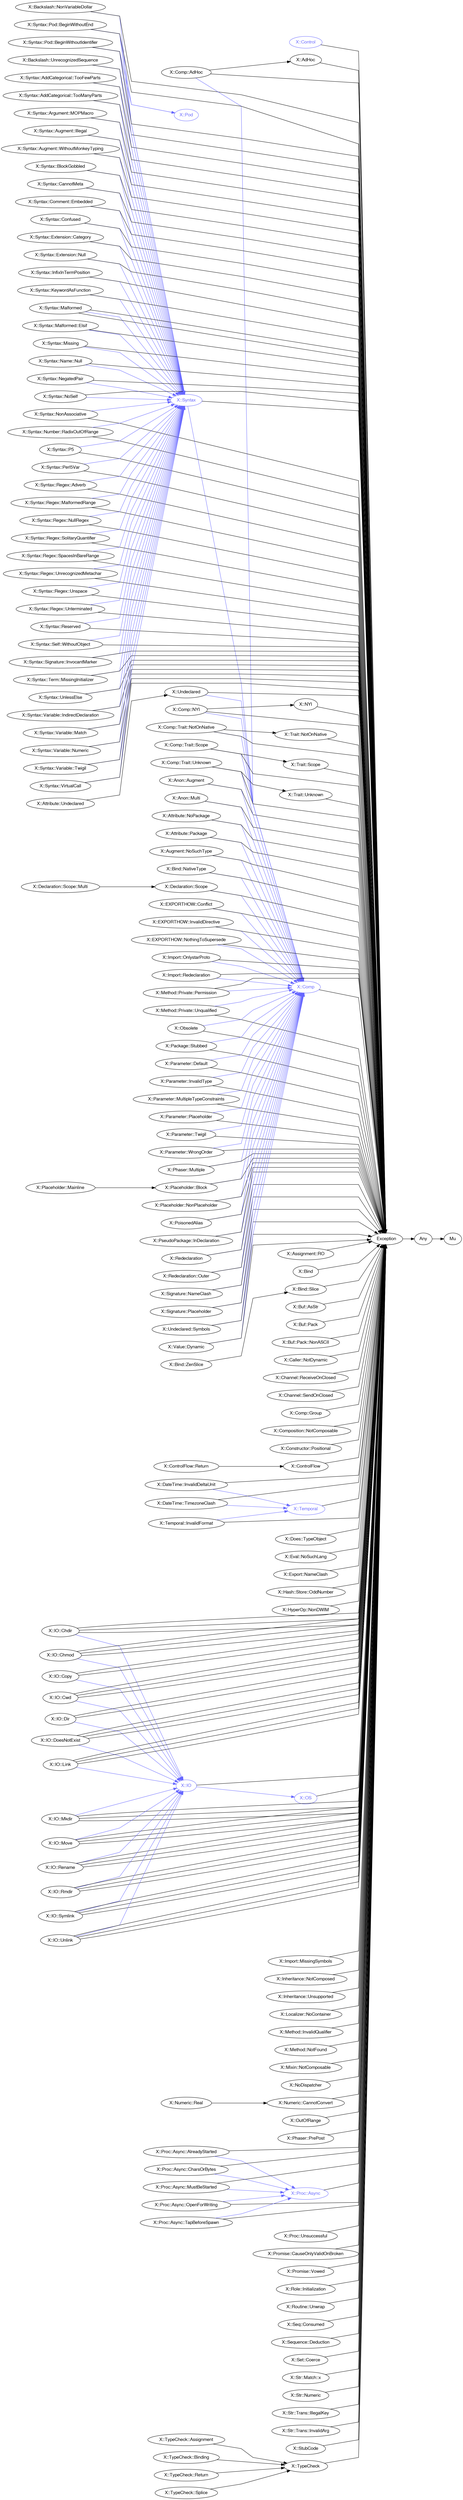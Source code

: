 digraph "perl6-type-graph" {
    rankdir=LR;
    splines=polyline;
    overlap=false; 
    // Types
    "X::Control" [color="#6666FF", fontcolor="#6666FF", href="/type/X::Control", fontname="FreeSans"];
    "X::AdHoc" [color="#000000", fontcolor="#000000", href="/type/X::AdHoc", fontname="FreeSans"];
    "X::Comp" [color="#6666FF", fontcolor="#6666FF", href="/type/X::Comp", fontname="FreeSans"];
    "X::Anon::Augment" [color="#000000", fontcolor="#000000", href="/type/X::Anon::Augment", fontname="FreeSans"];
    "X::Anon::Multi" [color="#000000", fontcolor="#000000", href="/type/X::Anon::Multi", fontname="FreeSans"];
    "X::Assignment::RO" [color="#000000", fontcolor="#000000", href="/type/X::Assignment::RO", fontname="FreeSans"];
    "X::Attribute::NoPackage" [color="#000000", fontcolor="#000000", href="/type/X::Attribute::NoPackage", fontname="FreeSans"];
    "X::Attribute::Package" [color="#000000", fontcolor="#000000", href="/type/X::Attribute::Package", fontname="FreeSans"];
    "X::Undeclared" [color="#000000", fontcolor="#000000", href="/type/X::Undeclared", fontname="FreeSans"];
    "X::Attribute::Undeclared" [color="#000000", fontcolor="#000000", href="/type/X::Attribute::Undeclared", fontname="FreeSans"];
    "X::Augment::NoSuchType" [color="#000000", fontcolor="#000000", href="/type/X::Augment::NoSuchType", fontname="FreeSans"];
    "X::Syntax" [color="#6666FF", fontcolor="#6666FF", href="/type/X::Syntax", fontname="FreeSans"];
    "X::Backslash::NonVariableDollar" [color="#000000", fontcolor="#000000", href="/type/X::Backslash::NonVariableDollar", fontname="FreeSans"];
    "X::Backslash::UnrecognizedSequence" [color="#000000", fontcolor="#000000", href="/type/X::Backslash::UnrecognizedSequence", fontname="FreeSans"];
    "X::Bind" [color="#000000", fontcolor="#000000", href="/type/X::Bind", fontname="FreeSans"];
    "X::Bind::NativeType" [color="#000000", fontcolor="#000000", href="/type/X::Bind::NativeType", fontname="FreeSans"];
    "X::Bind::Slice" [color="#000000", fontcolor="#000000", href="/type/X::Bind::Slice", fontname="FreeSans"];
    "X::Bind::ZenSlice" [color="#000000", fontcolor="#000000", href="/type/X::Bind::ZenSlice", fontname="FreeSans"];
    "X::Buf::AsStr" [color="#000000", fontcolor="#000000", href="/type/X::Buf::AsStr", fontname="FreeSans"];
    "X::Buf::Pack" [color="#000000", fontcolor="#000000", href="/type/X::Buf::Pack", fontname="FreeSans"];
    "X::Buf::Pack::NonASCII" [color="#000000", fontcolor="#000000", href="/type/X::Buf::Pack::NonASCII", fontname="FreeSans"];
    "X::Caller::NotDynamic" [color="#000000", fontcolor="#000000", href="/type/X::Caller::NotDynamic", fontname="FreeSans"];
    "X::Channel::ReceiveOnClosed" [color="#000000", fontcolor="#000000", href="/type/X::Channel::ReceiveOnClosed", fontname="FreeSans"];
    "X::Channel::SendOnClosed" [color="#000000", fontcolor="#000000", href="/type/X::Channel::SendOnClosed", fontname="FreeSans"];
    "X::Comp::AdHoc" [color="#000000", fontcolor="#000000", href="/type/X::Comp::AdHoc", fontname="FreeSans"];
    "X::Comp::Group" [color="#000000", fontcolor="#000000", href="/type/X::Comp::Group", fontname="FreeSans"];
    "X::NYI" [color="#000000", fontcolor="#000000", href="/type/X::NYI", fontname="FreeSans"];
    "X::Comp::NYI" [color="#000000", fontcolor="#000000", href="/type/X::Comp::NYI", fontname="FreeSans"];
    "X::Trait::NotOnNative" [color="#000000", fontcolor="#000000", href="/type/X::Trait::NotOnNative", fontname="FreeSans"];
    "X::Comp::Trait::NotOnNative" [color="#000000", fontcolor="#000000", href="/type/X::Comp::Trait::NotOnNative", fontname="FreeSans"];
    "X::Trait::Scope" [color="#000000", fontcolor="#000000", href="/type/X::Trait::Scope", fontname="FreeSans"];
    "X::Comp::Trait::Scope" [color="#000000", fontcolor="#000000", href="/type/X::Comp::Trait::Scope", fontname="FreeSans"];
    "X::Trait::Unknown" [color="#000000", fontcolor="#000000", href="/type/X::Trait::Unknown", fontname="FreeSans"];
    "X::Comp::Trait::Unknown" [color="#000000", fontcolor="#000000", href="/type/X::Comp::Trait::Unknown", fontname="FreeSans"];
    "X::Composition::NotComposable" [color="#000000", fontcolor="#000000", href="/type/X::Composition::NotComposable", fontname="FreeSans"];
    "X::Constructor::Positional" [color="#000000", fontcolor="#000000", href="/type/X::Constructor::Positional", fontname="FreeSans"];
    "X::ControlFlow" [color="#000000", fontcolor="#000000", href="/type/X::ControlFlow", fontname="FreeSans"];
    "X::ControlFlow::Return" [color="#000000", fontcolor="#000000", href="/type/X::ControlFlow::Return", fontname="FreeSans"];
    "X::Temporal" [color="#6666FF", fontcolor="#6666FF", href="/type/X::Temporal", fontname="FreeSans"];
    "X::DateTime::InvalidDeltaUnit" [color="#000000", fontcolor="#000000", href="/type/X::DateTime::InvalidDeltaUnit", fontname="FreeSans"];
    "X::DateTime::TimezoneClash" [color="#000000", fontcolor="#000000", href="/type/X::DateTime::TimezoneClash", fontname="FreeSans"];
    "X::Declaration::Scope" [color="#000000", fontcolor="#000000", href="/type/X::Declaration::Scope", fontname="FreeSans"];
    "X::Declaration::Scope::Multi" [color="#000000", fontcolor="#000000", href="/type/X::Declaration::Scope::Multi", fontname="FreeSans"];
    "X::Does::TypeObject" [color="#000000", fontcolor="#000000", href="/type/X::Does::TypeObject", fontname="FreeSans"];
    "X::EXPORTHOW::Conflict" [color="#000000", fontcolor="#000000", href="/type/X::EXPORTHOW::Conflict", fontname="FreeSans"];
    "X::EXPORTHOW::InvalidDirective" [color="#000000", fontcolor="#000000", href="/type/X::EXPORTHOW::InvalidDirective", fontname="FreeSans"];
    "X::EXPORTHOW::NothingToSupersede" [color="#000000", fontcolor="#000000", href="/type/X::EXPORTHOW::NothingToSupersede", fontname="FreeSans"];
    "X::Eval::NoSuchLang" [color="#000000", fontcolor="#000000", href="/type/X::Eval::NoSuchLang", fontname="FreeSans"];
    "X::Export::NameClash" [color="#000000", fontcolor="#000000", href="/type/X::Export::NameClash", fontname="FreeSans"];
    "X::Hash::Store::OddNumber" [color="#000000", fontcolor="#000000", href="/type/X::Hash::Store::OddNumber", fontname="FreeSans"];
    "X::HyperOp::NonDWIM" [color="#000000", fontcolor="#000000", href="/type/X::HyperOp::NonDWIM", fontname="FreeSans"];
    "X::OS" [color="#6666FF", fontcolor="#6666FF", href="/type/X::OS", fontname="FreeSans"];
    "X::IO" [color="#6666FF", fontcolor="#6666FF", href="/type/X::IO", fontname="FreeSans"];
    "X::IO::Chdir" [color="#000000", fontcolor="#000000", href="/type/X::IO::Chdir", fontname="FreeSans"];
    "X::IO::Chmod" [color="#000000", fontcolor="#000000", href="/type/X::IO::Chmod", fontname="FreeSans"];
    "X::IO::Copy" [color="#000000", fontcolor="#000000", href="/type/X::IO::Copy", fontname="FreeSans"];
    "X::IO::Cwd" [color="#000000", fontcolor="#000000", href="/type/X::IO::Cwd", fontname="FreeSans"];
    "X::IO::Dir" [color="#000000", fontcolor="#000000", href="/type/X::IO::Dir", fontname="FreeSans"];
    "X::IO::DoesNotExist" [color="#000000", fontcolor="#000000", href="/type/X::IO::DoesNotExist", fontname="FreeSans"];
    "X::IO::Link" [color="#000000", fontcolor="#000000", href="/type/X::IO::Link", fontname="FreeSans"];
    "X::IO::Mkdir" [color="#000000", fontcolor="#000000", href="/type/X::IO::Mkdir", fontname="FreeSans"];
    "X::IO::Move" [color="#000000", fontcolor="#000000", href="/type/X::IO::Move", fontname="FreeSans"];
    "X::IO::Rename" [color="#000000", fontcolor="#000000", href="/type/X::IO::Rename", fontname="FreeSans"];
    "X::IO::Rmdir" [color="#000000", fontcolor="#000000", href="/type/X::IO::Rmdir", fontname="FreeSans"];
    "X::IO::Symlink" [color="#000000", fontcolor="#000000", href="/type/X::IO::Symlink", fontname="FreeSans"];
    "X::IO::Unlink" [color="#000000", fontcolor="#000000", href="/type/X::IO::Unlink", fontname="FreeSans"];
    "X::Import::MissingSymbols" [color="#000000", fontcolor="#000000", href="/type/X::Import::MissingSymbols", fontname="FreeSans"];
    "X::Import::OnlystarProto" [color="#000000", fontcolor="#000000", href="/type/X::Import::OnlystarProto", fontname="FreeSans"];
    "X::Import::Redeclaration" [color="#000000", fontcolor="#000000", href="/type/X::Import::Redeclaration", fontname="FreeSans"];
    "X::Inheritance::NotComposed" [color="#000000", fontcolor="#000000", href="/type/X::Inheritance::NotComposed", fontname="FreeSans"];
    "X::Inheritance::Unsupported" [color="#000000", fontcolor="#000000", href="/type/X::Inheritance::Unsupported", fontname="FreeSans"];
    "X::Localizer::NoContainer" [color="#000000", fontcolor="#000000", href="/type/X::Localizer::NoContainer", fontname="FreeSans"];
    "X::Method::InvalidQualifier" [color="#000000", fontcolor="#000000", href="/type/X::Method::InvalidQualifier", fontname="FreeSans"];
    "X::Method::NotFound" [color="#000000", fontcolor="#000000", href="/type/X::Method::NotFound", fontname="FreeSans"];
    "X::Method::Private::Permission" [color="#000000", fontcolor="#000000", href="/type/X::Method::Private::Permission", fontname="FreeSans"];
    "X::Method::Private::Unqualified" [color="#000000", fontcolor="#000000", href="/type/X::Method::Private::Unqualified", fontname="FreeSans"];
    "X::Mixin::NotComposable" [color="#000000", fontcolor="#000000", href="/type/X::Mixin::NotComposable", fontname="FreeSans"];
    "X::NoDispatcher" [color="#000000", fontcolor="#000000", href="/type/X::NoDispatcher", fontname="FreeSans"];
    "X::Numeric::CannotConvert" [color="#000000", fontcolor="#000000", href="/type/X::Numeric::CannotConvert", fontname="FreeSans"];
    "X::Numeric::Real" [color="#000000", fontcolor="#000000", href="/type/X::Numeric::Real", fontname="FreeSans"];
    "X::Obsolete" [color="#000000", fontcolor="#000000", href="/type/X::Obsolete", fontname="FreeSans"];
    "X::OutOfRange" [color="#000000", fontcolor="#000000", href="/type/X::OutOfRange", fontname="FreeSans"];
    "X::Package::Stubbed" [color="#000000", fontcolor="#000000", href="/type/X::Package::Stubbed", fontname="FreeSans"];
    "X::Parameter::Default" [color="#000000", fontcolor="#000000", href="/type/X::Parameter::Default", fontname="FreeSans"];
    "X::Parameter::InvalidType" [color="#000000", fontcolor="#000000", href="/type/X::Parameter::InvalidType", fontname="FreeSans"];
    "X::Parameter::MultipleTypeConstraints" [color="#000000", fontcolor="#000000", href="/type/X::Parameter::MultipleTypeConstraints", fontname="FreeSans"];
    "X::Parameter::Placeholder" [color="#000000", fontcolor="#000000", href="/type/X::Parameter::Placeholder", fontname="FreeSans"];
    "X::Parameter::Twigil" [color="#000000", fontcolor="#000000", href="/type/X::Parameter::Twigil", fontname="FreeSans"];
    "X::Parameter::WrongOrder" [color="#000000", fontcolor="#000000", href="/type/X::Parameter::WrongOrder", fontname="FreeSans"];
    "X::Phaser::Multiple" [color="#000000", fontcolor="#000000", href="/type/X::Phaser::Multiple", fontname="FreeSans"];
    "X::Phaser::PrePost" [color="#000000", fontcolor="#000000", href="/type/X::Phaser::PrePost", fontname="FreeSans"];
    "X::Placeholder::Block" [color="#000000", fontcolor="#000000", href="/type/X::Placeholder::Block", fontname="FreeSans"];
    "X::Placeholder::Mainline" [color="#000000", fontcolor="#000000", href="/type/X::Placeholder::Mainline", fontname="FreeSans"];
    "X::Placeholder::NonPlaceholder" [color="#000000", fontcolor="#000000", href="/type/X::Placeholder::NonPlaceholder", fontname="FreeSans"];
    "X::Pod" [color="#6666FF", fontcolor="#6666FF", href="/type/X::Pod", fontname="FreeSans"];
    "X::PoisonedAlias" [color="#000000", fontcolor="#000000", href="/type/X::PoisonedAlias", fontname="FreeSans"];
    "X::Proc::Async" [color="#6666FF", fontcolor="#6666FF", href="/type/X::Proc::Async", fontname="FreeSans"];
    "X::Proc::Async::AlreadyStarted" [color="#000000", fontcolor="#000000", href="/type/X::Proc::Async::AlreadyStarted", fontname="FreeSans"];
    "X::Proc::Async::CharsOrBytes" [color="#000000", fontcolor="#000000", href="/type/X::Proc::Async::CharsOrBytes", fontname="FreeSans"];
    "X::Proc::Async::MustBeStarted" [color="#000000", fontcolor="#000000", href="/type/X::Proc::Async::MustBeStarted", fontname="FreeSans"];
    "X::Proc::Async::OpenForWriting" [color="#000000", fontcolor="#000000", href="/type/X::Proc::Async::OpenForWriting", fontname="FreeSans"];
    "X::Proc::Async::TapBeforeSpawn" [color="#000000", fontcolor="#000000", href="/type/X::Proc::Async::TapBeforeSpawn", fontname="FreeSans"];
    "X::Proc::Unsuccessful" [color="#000000", fontcolor="#000000", href="/type/X::Proc::Unsuccessful", fontname="FreeSans"];
    "X::Promise::CauseOnlyValidOnBroken" [color="#000000", fontcolor="#000000", href="/type/X::Promise::CauseOnlyValidOnBroken", fontname="FreeSans"];
    "X::Promise::Vowed" [color="#000000", fontcolor="#000000", href="/type/X::Promise::Vowed", fontname="FreeSans"];
    "X::PseudoPackage::InDeclaration" [color="#000000", fontcolor="#000000", href="/type/X::PseudoPackage::InDeclaration", fontname="FreeSans"];
    "X::Redeclaration" [color="#000000", fontcolor="#000000", href="/type/X::Redeclaration", fontname="FreeSans"];
    "X::Redeclaration::Outer" [color="#000000", fontcolor="#000000", href="/type/X::Redeclaration::Outer", fontname="FreeSans"];
    "X::Role::Initialization" [color="#000000", fontcolor="#000000", href="/type/X::Role::Initialization", fontname="FreeSans"];
    "X::Routine::Unwrap" [color="#000000", fontcolor="#000000", href="/type/X::Routine::Unwrap", fontname="FreeSans"];
    "X::Seq::Consumed" [color="#000000", fontcolor="#000000", href="/type/X::Seq::Consumed", fontname="FreeSans"];
    "X::Sequence::Deduction" [color="#000000", fontcolor="#000000", href="/type/X::Sequence::Deduction", fontname="FreeSans"];
    "X::Set::Coerce" [color="#000000", fontcolor="#000000", href="/type/X::Set::Coerce", fontname="FreeSans"];
    "X::Signature::NameClash" [color="#000000", fontcolor="#000000", href="/type/X::Signature::NameClash", fontname="FreeSans"];
    "X::Signature::Placeholder" [color="#000000", fontcolor="#000000", href="/type/X::Signature::Placeholder", fontname="FreeSans"];
    "X::Str::Match::x" [color="#000000", fontcolor="#000000", href="/type/X::Str::Match::x", fontname="FreeSans"];
    "X::Str::Numeric" [color="#000000", fontcolor="#000000", href="/type/X::Str::Numeric", fontname="FreeSans"];
    "X::Str::Trans::IllegalKey" [color="#000000", fontcolor="#000000", href="/type/X::Str::Trans::IllegalKey", fontname="FreeSans"];
    "X::Str::Trans::InvalidArg" [color="#000000", fontcolor="#000000", href="/type/X::Str::Trans::InvalidArg", fontname="FreeSans"];
    "X::StubCode" [color="#000000", fontcolor="#000000", href="/type/X::StubCode", fontname="FreeSans"];
    "X::Syntax::AddCategorical::TooFewParts" [color="#000000", fontcolor="#000000", href="/type/X::Syntax::AddCategorical::TooFewParts", fontname="FreeSans"];
    "X::Syntax::AddCategorical::TooManyParts" [color="#000000", fontcolor="#000000", href="/type/X::Syntax::AddCategorical::TooManyParts", fontname="FreeSans"];
    "X::Syntax::Argument::MOPMacro" [color="#000000", fontcolor="#000000", href="/type/X::Syntax::Argument::MOPMacro", fontname="FreeSans"];
    "X::Syntax::Augment::Illegal" [color="#000000", fontcolor="#000000", href="/type/X::Syntax::Augment::Illegal", fontname="FreeSans"];
    "X::Syntax::Augment::WithoutMonkeyTyping" [color="#000000", fontcolor="#000000", href="/type/X::Syntax::Augment::WithoutMonkeyTyping", fontname="FreeSans"];
    "X::Syntax::BlockGobbled" [color="#000000", fontcolor="#000000", href="/type/X::Syntax::BlockGobbled", fontname="FreeSans"];
    "X::Syntax::CannotMeta" [color="#000000", fontcolor="#000000", href="/type/X::Syntax::CannotMeta", fontname="FreeSans"];
    "X::Syntax::Comment::Embedded" [color="#000000", fontcolor="#000000", href="/type/X::Syntax::Comment::Embedded", fontname="FreeSans"];
    "X::Syntax::Confused" [color="#000000", fontcolor="#000000", href="/type/X::Syntax::Confused", fontname="FreeSans"];
    "X::Syntax::Extension::Category" [color="#000000", fontcolor="#000000", href="/type/X::Syntax::Extension::Category", fontname="FreeSans"];
    "X::Syntax::Extension::Null" [color="#000000", fontcolor="#000000", href="/type/X::Syntax::Extension::Null", fontname="FreeSans"];
    "X::Syntax::InfixInTermPosition" [color="#000000", fontcolor="#000000", href="/type/X::Syntax::InfixInTermPosition", fontname="FreeSans"];
    "X::Syntax::KeywordAsFunction" [color="#000000", fontcolor="#000000", href="/type/X::Syntax::KeywordAsFunction", fontname="FreeSans"];
    "X::Syntax::Malformed" [color="#000000", fontcolor="#000000", href="/type/X::Syntax::Malformed", fontname="FreeSans"];
    "X::Syntax::Malformed::Elsif" [color="#000000", fontcolor="#000000", href="/type/X::Syntax::Malformed::Elsif", fontname="FreeSans"];
    "X::Syntax::Missing" [color="#000000", fontcolor="#000000", href="/type/X::Syntax::Missing", fontname="FreeSans"];
    "X::Syntax::Name::Null" [color="#000000", fontcolor="#000000", href="/type/X::Syntax::Name::Null", fontname="FreeSans"];
    "X::Syntax::NegatedPair" [color="#000000", fontcolor="#000000", href="/type/X::Syntax::NegatedPair", fontname="FreeSans"];
    "X::Syntax::NoSelf" [color="#000000", fontcolor="#000000", href="/type/X::Syntax::NoSelf", fontname="FreeSans"];
    "X::Syntax::NonAssociative" [color="#000000", fontcolor="#000000", href="/type/X::Syntax::NonAssociative", fontname="FreeSans"];
    "X::Syntax::Number::RadixOutOfRange" [color="#000000", fontcolor="#000000", href="/type/X::Syntax::Number::RadixOutOfRange", fontname="FreeSans"];
    "X::Syntax::P5" [color="#000000", fontcolor="#000000", href="/type/X::Syntax::P5", fontname="FreeSans"];
    "X::Syntax::Perl5Var" [color="#000000", fontcolor="#000000", href="/type/X::Syntax::Perl5Var", fontname="FreeSans"];
    "X::Syntax::Pod::BeginWithoutEnd" [color="#000000", fontcolor="#000000", href="/type/X::Syntax::Pod::BeginWithoutEnd", fontname="FreeSans"];
    "X::Syntax::Pod::BeginWithoutIdentifier" [color="#000000", fontcolor="#000000", href="/type/X::Syntax::Pod::BeginWithoutIdentifier", fontname="FreeSans"];
    "X::Syntax::Regex::Adverb" [color="#000000", fontcolor="#000000", href="/type/X::Syntax::Regex::Adverb", fontname="FreeSans"];
    "X::Syntax::Regex::MalformedRange" [color="#000000", fontcolor="#000000", href="/type/X::Syntax::Regex::MalformedRange", fontname="FreeSans"];
    "X::Syntax::Regex::NullRegex" [color="#000000", fontcolor="#000000", href="/type/X::Syntax::Regex::NullRegex", fontname="FreeSans"];
    "X::Syntax::Regex::SolitaryQuantifier" [color="#000000", fontcolor="#000000", href="/type/X::Syntax::Regex::SolitaryQuantifier", fontname="FreeSans"];
    "X::Syntax::Regex::SpacesInBareRange" [color="#000000", fontcolor="#000000", href="/type/X::Syntax::Regex::SpacesInBareRange", fontname="FreeSans"];
    "X::Syntax::Regex::UnrecognizedMetachar" [color="#000000", fontcolor="#000000", href="/type/X::Syntax::Regex::UnrecognizedMetachar", fontname="FreeSans"];
    "X::Syntax::Regex::Unspace" [color="#000000", fontcolor="#000000", href="/type/X::Syntax::Regex::Unspace", fontname="FreeSans"];
    "X::Syntax::Regex::Unterminated" [color="#000000", fontcolor="#000000", href="/type/X::Syntax::Regex::Unterminated", fontname="FreeSans"];
    "X::Syntax::Reserved" [color="#000000", fontcolor="#000000", href="/type/X::Syntax::Reserved", fontname="FreeSans"];
    "X::Syntax::Self::WithoutObject" [color="#000000", fontcolor="#000000", href="/type/X::Syntax::Self::WithoutObject", fontname="FreeSans"];
    "X::Syntax::Signature::InvocantMarker" [color="#000000", fontcolor="#000000", href="/type/X::Syntax::Signature::InvocantMarker", fontname="FreeSans"];
    "X::Syntax::Term::MissingInitializer" [color="#000000", fontcolor="#000000", href="/type/X::Syntax::Term::MissingInitializer", fontname="FreeSans"];
    "X::Syntax::UnlessElse" [color="#000000", fontcolor="#000000", href="/type/X::Syntax::UnlessElse", fontname="FreeSans"];
    "X::Syntax::Variable::IndirectDeclaration" [color="#000000", fontcolor="#000000", href="/type/X::Syntax::Variable::IndirectDeclaration", fontname="FreeSans"];
    "X::Syntax::Variable::Match" [color="#000000", fontcolor="#000000", href="/type/X::Syntax::Variable::Match", fontname="FreeSans"];
    "X::Syntax::Variable::Numeric" [color="#000000", fontcolor="#000000", href="/type/X::Syntax::Variable::Numeric", fontname="FreeSans"];
    "X::Syntax::Variable::Twigil" [color="#000000", fontcolor="#000000", href="/type/X::Syntax::Variable::Twigil", fontname="FreeSans"];
    "X::Syntax::VirtualCall" [color="#000000", fontcolor="#000000", href="/type/X::Syntax::VirtualCall", fontname="FreeSans"];
    "X::Temporal::InvalidFormat" [color="#000000", fontcolor="#000000", href="/type/X::Temporal::InvalidFormat", fontname="FreeSans"];
    "X::TypeCheck" [color="#000000", fontcolor="#000000", href="/type/X::TypeCheck", fontname="FreeSans"];
    "X::TypeCheck::Assignment" [color="#000000", fontcolor="#000000", href="/type/X::TypeCheck::Assignment", fontname="FreeSans"];
    "X::TypeCheck::Binding" [color="#000000", fontcolor="#000000", href="/type/X::TypeCheck::Binding", fontname="FreeSans"];
    "X::TypeCheck::Return" [color="#000000", fontcolor="#000000", href="/type/X::TypeCheck::Return", fontname="FreeSans"];
    "X::TypeCheck::Splice" [color="#000000", fontcolor="#000000", href="/type/X::TypeCheck::Splice", fontname="FreeSans"];
    "X::Undeclared::Symbols" [color="#000000", fontcolor="#000000", href="/type/X::Undeclared::Symbols", fontname="FreeSans"];
    "X::Value::Dynamic" [color="#000000", fontcolor="#000000", href="/type/X::Value::Dynamic", fontname="FreeSans"];
    "Exception" [color="#000000", fontcolor="#000000", href="/type/Exception", fontname="FreeSans"];
    "Any" [color="#000000", fontcolor="#000000", href="/type/Any", fontname="FreeSans"];
    "Mu" [color="#000000", fontcolor="#000000", href="/type/Mu", fontname="FreeSans"];

    // Superclasses
    "X::Control" -> "Exception" [color="#000000"];
    "X::AdHoc" -> "Exception" [color="#000000"];
    "X::Comp" -> "Exception" [color="#000000"];
    "X::Anon::Augment" -> "Exception" [color="#000000"];
    "X::Anon::Multi" -> "Exception" [color="#000000"];
    "X::Assignment::RO" -> "Exception" [color="#000000"];
    "X::Attribute::NoPackage" -> "Exception" [color="#000000"];
    "X::Attribute::Package" -> "Exception" [color="#000000"];
    "X::Undeclared" -> "Exception" [color="#000000"];
    "X::Attribute::Undeclared" -> "X::Undeclared" [color="#000000"];
    "X::Augment::NoSuchType" -> "Exception" [color="#000000"];
    "X::Syntax" -> "Exception" [color="#000000"];
    "X::Backslash::NonVariableDollar" -> "Exception" [color="#000000"];
    "X::Backslash::UnrecognizedSequence" -> "Exception" [color="#000000"];
    "X::Bind" -> "Exception" [color="#000000"];
    "X::Bind::NativeType" -> "Exception" [color="#000000"];
    "X::Bind::Slice" -> "Exception" [color="#000000"];
    "X::Bind::ZenSlice" -> "X::Bind::Slice" [color="#000000"];
    "X::Buf::AsStr" -> "Exception" [color="#000000"];
    "X::Buf::Pack" -> "Exception" [color="#000000"];
    "X::Buf::Pack::NonASCII" -> "Exception" [color="#000000"];
    "X::Caller::NotDynamic" -> "Exception" [color="#000000"];
    "X::Channel::ReceiveOnClosed" -> "Exception" [color="#000000"];
    "X::Channel::SendOnClosed" -> "Exception" [color="#000000"];
    "X::Comp::AdHoc" -> "X::AdHoc" [color="#000000"];
    "X::Comp::AdHoc" -> "Exception" [color="#000000"];
    "X::Comp::Group" -> "Exception" [color="#000000"];
    "X::NYI" -> "Exception" [color="#000000"];
    "X::Comp::NYI" -> "X::NYI" [color="#000000"];
    "X::Comp::NYI" -> "Exception" [color="#000000"];
    "X::Trait::NotOnNative" -> "Exception" [color="#000000"];
    "X::Comp::Trait::NotOnNative" -> "X::Trait::NotOnNative" [color="#000000"];
    "X::Comp::Trait::NotOnNative" -> "Exception" [color="#000000"];
    "X::Trait::Scope" -> "Exception" [color="#000000"];
    "X::Comp::Trait::Scope" -> "X::Trait::Scope" [color="#000000"];
    "X::Comp::Trait::Scope" -> "Exception" [color="#000000"];
    "X::Trait::Unknown" -> "Exception" [color="#000000"];
    "X::Comp::Trait::Unknown" -> "X::Trait::Unknown" [color="#000000"];
    "X::Comp::Trait::Unknown" -> "Exception" [color="#000000"];
    "X::Composition::NotComposable" -> "Exception" [color="#000000"];
    "X::Constructor::Positional" -> "Exception" [color="#000000"];
    "X::ControlFlow" -> "Exception" [color="#000000"];
    "X::ControlFlow::Return" -> "X::ControlFlow" [color="#000000"];
    "X::Temporal" -> "Exception" [color="#000000"];
    "X::DateTime::InvalidDeltaUnit" -> "Exception" [color="#000000"];
    "X::DateTime::TimezoneClash" -> "Exception" [color="#000000"];
    "X::Declaration::Scope" -> "Exception" [color="#000000"];
    "X::Declaration::Scope::Multi" -> "X::Declaration::Scope" [color="#000000"];
    "X::Does::TypeObject" -> "Exception" [color="#000000"];
    "X::EXPORTHOW::Conflict" -> "Exception" [color="#000000"];
    "X::EXPORTHOW::InvalidDirective" -> "Exception" [color="#000000"];
    "X::EXPORTHOW::NothingToSupersede" -> "Exception" [color="#000000"];
    "X::Eval::NoSuchLang" -> "Exception" [color="#000000"];
    "X::Export::NameClash" -> "Exception" [color="#000000"];
    "X::Hash::Store::OddNumber" -> "Exception" [color="#000000"];
    "X::HyperOp::NonDWIM" -> "Exception" [color="#000000"];
    "X::OS" -> "Exception" [color="#000000"];
    "X::IO" -> "Exception" [color="#000000"];
    "X::IO::Chdir" -> "Exception" [color="#000000"];
    "X::IO::Chdir" -> "Exception" [color="#000000"];
    "X::IO::Chdir" -> "Exception" [color="#000000"];
    "X::IO::Chmod" -> "Exception" [color="#000000"];
    "X::IO::Chmod" -> "Exception" [color="#000000"];
    "X::IO::Chmod" -> "Exception" [color="#000000"];
    "X::IO::Copy" -> "Exception" [color="#000000"];
    "X::IO::Copy" -> "Exception" [color="#000000"];
    "X::IO::Cwd" -> "Exception" [color="#000000"];
    "X::IO::Cwd" -> "Exception" [color="#000000"];
    "X::IO::Cwd" -> "Exception" [color="#000000"];
    "X::IO::Dir" -> "Exception" [color="#000000"];
    "X::IO::Dir" -> "Exception" [color="#000000"];
    "X::IO::DoesNotExist" -> "Exception" [color="#000000"];
    "X::IO::DoesNotExist" -> "Exception" [color="#000000"];
    "X::IO::DoesNotExist" -> "Exception" [color="#000000"];
    "X::IO::Link" -> "Exception" [color="#000000"];
    "X::IO::Link" -> "Exception" [color="#000000"];
    "X::IO::Link" -> "Exception" [color="#000000"];
    "X::IO::Mkdir" -> "Exception" [color="#000000"];
    "X::IO::Mkdir" -> "Exception" [color="#000000"];
    "X::IO::Mkdir" -> "Exception" [color="#000000"];
    "X::IO::Move" -> "Exception" [color="#000000"];
    "X::IO::Move" -> "Exception" [color="#000000"];
    "X::IO::Move" -> "Exception" [color="#000000"];
    "X::IO::Rename" -> "Exception" [color="#000000"];
    "X::IO::Rename" -> "Exception" [color="#000000"];
    "X::IO::Rename" -> "Exception" [color="#000000"];
    "X::IO::Rmdir" -> "Exception" [color="#000000"];
    "X::IO::Rmdir" -> "Exception" [color="#000000"];
    "X::IO::Rmdir" -> "Exception" [color="#000000"];
    "X::IO::Symlink" -> "Exception" [color="#000000"];
    "X::IO::Symlink" -> "Exception" [color="#000000"];
    "X::IO::Symlink" -> "Exception" [color="#000000"];
    "X::IO::Unlink" -> "Exception" [color="#000000"];
    "X::IO::Unlink" -> "Exception" [color="#000000"];
    "X::IO::Unlink" -> "Exception" [color="#000000"];
    "X::Import::MissingSymbols" -> "Exception" [color="#000000"];
    "X::Import::OnlystarProto" -> "Exception" [color="#000000"];
    "X::Import::Redeclaration" -> "Exception" [color="#000000"];
    "X::Inheritance::NotComposed" -> "Exception" [color="#000000"];
    "X::Inheritance::Unsupported" -> "Exception" [color="#000000"];
    "X::Localizer::NoContainer" -> "Exception" [color="#000000"];
    "X::Method::InvalidQualifier" -> "Exception" [color="#000000"];
    "X::Method::NotFound" -> "Exception" [color="#000000"];
    "X::Method::Private::Permission" -> "Exception" [color="#000000"];
    "X::Method::Private::Unqualified" -> "Exception" [color="#000000"];
    "X::Mixin::NotComposable" -> "Exception" [color="#000000"];
    "X::NoDispatcher" -> "Exception" [color="#000000"];
    "X::Numeric::CannotConvert" -> "Exception" [color="#000000"];
    "X::Numeric::Real" -> "X::Numeric::CannotConvert" [color="#000000"];
    "X::Obsolete" -> "Exception" [color="#000000"];
    "X::OutOfRange" -> "Exception" [color="#000000"];
    "X::Package::Stubbed" -> "Exception" [color="#000000"];
    "X::Parameter::Default" -> "Exception" [color="#000000"];
    "X::Parameter::InvalidType" -> "Exception" [color="#000000"];
    "X::Parameter::MultipleTypeConstraints" -> "Exception" [color="#000000"];
    "X::Parameter::Placeholder" -> "Exception" [color="#000000"];
    "X::Parameter::Twigil" -> "Exception" [color="#000000"];
    "X::Parameter::WrongOrder" -> "Exception" [color="#000000"];
    "X::Phaser::Multiple" -> "Exception" [color="#000000"];
    "X::Phaser::PrePost" -> "Exception" [color="#000000"];
    "X::Placeholder::Block" -> "Exception" [color="#000000"];
    "X::Placeholder::Mainline" -> "X::Placeholder::Block" [color="#000000"];
    "X::Placeholder::NonPlaceholder" -> "Exception" [color="#000000"];
    "X::PoisonedAlias" -> "Exception" [color="#000000"];
    "X::Proc::Async" -> "Exception" [color="#000000"];
    "X::Proc::Async::AlreadyStarted" -> "Exception" [color="#000000"];
    "X::Proc::Async::CharsOrBytes" -> "Exception" [color="#000000"];
    "X::Proc::Async::MustBeStarted" -> "Exception" [color="#000000"];
    "X::Proc::Async::OpenForWriting" -> "Exception" [color="#000000"];
    "X::Proc::Async::TapBeforeSpawn" -> "Exception" [color="#000000"];
    "X::Proc::Unsuccessful" -> "Exception" [color="#000000"];
    "X::Promise::CauseOnlyValidOnBroken" -> "Exception" [color="#000000"];
    "X::Promise::Vowed" -> "Exception" [color="#000000"];
    "X::PseudoPackage::InDeclaration" -> "Exception" [color="#000000"];
    "X::Redeclaration" -> "Exception" [color="#000000"];
    "X::Redeclaration::Outer" -> "Exception" [color="#000000"];
    "X::Role::Initialization" -> "Exception" [color="#000000"];
    "X::Routine::Unwrap" -> "Exception" [color="#000000"];
    "X::Seq::Consumed" -> "Exception" [color="#000000"];
    "X::Sequence::Deduction" -> "Exception" [color="#000000"];
    "X::Set::Coerce" -> "Exception" [color="#000000"];
    "X::Signature::NameClash" -> "Exception" [color="#000000"];
    "X::Signature::Placeholder" -> "Exception" [color="#000000"];
    "X::Str::Match::x" -> "Exception" [color="#000000"];
    "X::Str::Numeric" -> "Exception" [color="#000000"];
    "X::Str::Trans::IllegalKey" -> "Exception" [color="#000000"];
    "X::Str::Trans::InvalidArg" -> "Exception" [color="#000000"];
    "X::StubCode" -> "Exception" [color="#000000"];
    "X::Syntax::AddCategorical::TooFewParts" -> "Exception" [color="#000000"];
    "X::Syntax::AddCategorical::TooManyParts" -> "Exception" [color="#000000"];
    "X::Syntax::Argument::MOPMacro" -> "Exception" [color="#000000"];
    "X::Syntax::Augment::Illegal" -> "Exception" [color="#000000"];
    "X::Syntax::Augment::WithoutMonkeyTyping" -> "Exception" [color="#000000"];
    "X::Syntax::BlockGobbled" -> "Exception" [color="#000000"];
    "X::Syntax::CannotMeta" -> "Exception" [color="#000000"];
    "X::Syntax::Comment::Embedded" -> "Exception" [color="#000000"];
    "X::Syntax::Confused" -> "Exception" [color="#000000"];
    "X::Syntax::Extension::Category" -> "Exception" [color="#000000"];
    "X::Syntax::Extension::Null" -> "Exception" [color="#000000"];
    "X::Syntax::InfixInTermPosition" -> "Exception" [color="#000000"];
    "X::Syntax::KeywordAsFunction" -> "Exception" [color="#000000"];
    "X::Syntax::Malformed" -> "Exception" [color="#000000"];
    "X::Syntax::Malformed" -> "Exception" [color="#000000"];
    "X::Syntax::Malformed::Elsif" -> "Exception" [color="#000000"];
    "X::Syntax::Missing" -> "Exception" [color="#000000"];
    "X::Syntax::Name::Null" -> "Exception" [color="#000000"];
    "X::Syntax::NegatedPair" -> "Exception" [color="#000000"];
    "X::Syntax::NoSelf" -> "Exception" [color="#000000"];
    "X::Syntax::NonAssociative" -> "Exception" [color="#000000"];
    "X::Syntax::Number::RadixOutOfRange" -> "Exception" [color="#000000"];
    "X::Syntax::P5" -> "Exception" [color="#000000"];
    "X::Syntax::Perl5Var" -> "Exception" [color="#000000"];
    "X::Syntax::Pod::BeginWithoutEnd" -> "Exception" [color="#000000"];
    "X::Syntax::Pod::BeginWithoutIdentifier" -> "Exception" [color="#000000"];
    "X::Syntax::Regex::Adverb" -> "Exception" [color="#000000"];
    "X::Syntax::Regex::MalformedRange" -> "Exception" [color="#000000"];
    "X::Syntax::Regex::NullRegex" -> "Exception" [color="#000000"];
    "X::Syntax::Regex::SolitaryQuantifier" -> "Exception" [color="#000000"];
    "X::Syntax::Regex::SpacesInBareRange" -> "Exception" [color="#000000"];
    "X::Syntax::Regex::UnrecognizedMetachar" -> "Exception" [color="#000000"];
    "X::Syntax::Regex::Unspace" -> "Exception" [color="#000000"];
    "X::Syntax::Regex::Unterminated" -> "Exception" [color="#000000"];
    "X::Syntax::Reserved" -> "Exception" [color="#000000"];
    "X::Syntax::Self::WithoutObject" -> "Exception" [color="#000000"];
    "X::Syntax::Signature::InvocantMarker" -> "Exception" [color="#000000"];
    "X::Syntax::Term::MissingInitializer" -> "Exception" [color="#000000"];
    "X::Syntax::UnlessElse" -> "Exception" [color="#000000"];
    "X::Syntax::Variable::IndirectDeclaration" -> "Exception" [color="#000000"];
    "X::Syntax::Variable::Match" -> "Exception" [color="#000000"];
    "X::Syntax::Variable::Numeric" -> "Exception" [color="#000000"];
    "X::Syntax::Variable::Twigil" -> "Exception" [color="#000000"];
    "X::Syntax::VirtualCall" -> "Exception" [color="#000000"];
    "X::Temporal::InvalidFormat" -> "Exception" [color="#000000"];
    "X::TypeCheck" -> "Exception" [color="#000000"];
    "X::TypeCheck::Assignment" -> "X::TypeCheck" [color="#000000"];
    "X::TypeCheck::Binding" -> "X::TypeCheck" [color="#000000"];
    "X::TypeCheck::Return" -> "X::TypeCheck" [color="#000000"];
    "X::TypeCheck::Splice" -> "X::TypeCheck" [color="#000000"];
    "X::Undeclared::Symbols" -> "Exception" [color="#000000"];
    "X::Value::Dynamic" -> "Exception" [color="#000000"];
    "Exception" -> "Any" [color="#000000"];
    "Any" -> "Mu" [color="#000000"];

    // Roles
    "X::Anon::Augment" -> "X::Comp" [color="#6666FF"];
    "X::Anon::Multi" -> "X::Comp" [color="#6666FF"];
    "X::Attribute::NoPackage" -> "X::Comp" [color="#6666FF"];
    "X::Attribute::Package" -> "X::Comp" [color="#6666FF"];
    "X::Undeclared" -> "X::Comp" [color="#6666FF"];
    "X::Augment::NoSuchType" -> "X::Comp" [color="#6666FF"];
    "X::Syntax" -> "X::Comp" [color="#6666FF"];
    "X::Backslash::NonVariableDollar" -> "X::Syntax" [color="#6666FF"];
    "X::Backslash::UnrecognizedSequence" -> "X::Syntax" [color="#6666FF"];
    "X::Bind::NativeType" -> "X::Comp" [color="#6666FF"];
    "X::Comp::AdHoc" -> "X::Comp" [color="#6666FF"];
    "X::Comp::NYI" -> "X::Comp" [color="#6666FF"];
    "X::Comp::Trait::NotOnNative" -> "X::Comp" [color="#6666FF"];
    "X::Comp::Trait::Scope" -> "X::Comp" [color="#6666FF"];
    "X::Comp::Trait::Unknown" -> "X::Comp" [color="#6666FF"];
    "X::DateTime::InvalidDeltaUnit" -> "X::Temporal" [color="#6666FF"];
    "X::DateTime::TimezoneClash" -> "X::Temporal" [color="#6666FF"];
    "X::Declaration::Scope" -> "X::Comp" [color="#6666FF"];
    "X::EXPORTHOW::Conflict" -> "X::Comp" [color="#6666FF"];
    "X::EXPORTHOW::InvalidDirective" -> "X::Comp" [color="#6666FF"];
    "X::EXPORTHOW::NothingToSupersede" -> "X::Comp" [color="#6666FF"];
    "X::IO" -> "X::OS" [color="#6666FF"];
    "X::IO::Chdir" -> "X::IO" [color="#6666FF"];
    "X::IO::Chmod" -> "X::IO" [color="#6666FF"];
    "X::IO::Copy" -> "X::IO" [color="#6666FF"];
    "X::IO::Cwd" -> "X::IO" [color="#6666FF"];
    "X::IO::Dir" -> "X::IO" [color="#6666FF"];
    "X::IO::DoesNotExist" -> "X::IO" [color="#6666FF"];
    "X::IO::Link" -> "X::IO" [color="#6666FF"];
    "X::IO::Mkdir" -> "X::IO" [color="#6666FF"];
    "X::IO::Move" -> "X::IO" [color="#6666FF"];
    "X::IO::Rename" -> "X::IO" [color="#6666FF"];
    "X::IO::Rmdir" -> "X::IO" [color="#6666FF"];
    "X::IO::Symlink" -> "X::IO" [color="#6666FF"];
    "X::IO::Unlink" -> "X::IO" [color="#6666FF"];
    "X::Import::OnlystarProto" -> "X::Comp" [color="#6666FF"];
    "X::Import::Redeclaration" -> "X::Comp" [color="#6666FF"];
    "X::Method::Private::Permission" -> "X::Comp" [color="#6666FF"];
    "X::Method::Private::Unqualified" -> "X::Comp" [color="#6666FF"];
    "X::Obsolete" -> "X::Comp" [color="#6666FF"];
    "X::Package::Stubbed" -> "X::Comp" [color="#6666FF"];
    "X::Parameter::Default" -> "X::Comp" [color="#6666FF"];
    "X::Parameter::InvalidType" -> "X::Comp" [color="#6666FF"];
    "X::Parameter::MultipleTypeConstraints" -> "X::Comp" [color="#6666FF"];
    "X::Parameter::Placeholder" -> "X::Comp" [color="#6666FF"];
    "X::Parameter::Twigil" -> "X::Comp" [color="#6666FF"];
    "X::Parameter::WrongOrder" -> "X::Comp" [color="#6666FF"];
    "X::Phaser::Multiple" -> "X::Comp" [color="#6666FF"];
    "X::Placeholder::Block" -> "X::Comp" [color="#6666FF"];
    "X::Placeholder::NonPlaceholder" -> "X::Comp" [color="#6666FF"];
    "X::PoisonedAlias" -> "X::Comp" [color="#6666FF"];
    "X::Proc::Async::AlreadyStarted" -> "X::Proc::Async" [color="#6666FF"];
    "X::Proc::Async::CharsOrBytes" -> "X::Proc::Async" [color="#6666FF"];
    "X::Proc::Async::MustBeStarted" -> "X::Proc::Async" [color="#6666FF"];
    "X::Proc::Async::OpenForWriting" -> "X::Proc::Async" [color="#6666FF"];
    "X::Proc::Async::TapBeforeSpawn" -> "X::Proc::Async" [color="#6666FF"];
    "X::PseudoPackage::InDeclaration" -> "X::Comp" [color="#6666FF"];
    "X::Redeclaration" -> "X::Comp" [color="#6666FF"];
    "X::Redeclaration::Outer" -> "X::Comp" [color="#6666FF"];
    "X::Signature::NameClash" -> "X::Comp" [color="#6666FF"];
    "X::Signature::Placeholder" -> "X::Comp" [color="#6666FF"];
    "X::Syntax::AddCategorical::TooFewParts" -> "X::Syntax" [color="#6666FF"];
    "X::Syntax::AddCategorical::TooManyParts" -> "X::Syntax" [color="#6666FF"];
    "X::Syntax::Argument::MOPMacro" -> "X::Syntax" [color="#6666FF"];
    "X::Syntax::Augment::Illegal" -> "X::Syntax" [color="#6666FF"];
    "X::Syntax::Augment::WithoutMonkeyTyping" -> "X::Syntax" [color="#6666FF"];
    "X::Syntax::BlockGobbled" -> "X::Syntax" [color="#6666FF"];
    "X::Syntax::CannotMeta" -> "X::Syntax" [color="#6666FF"];
    "X::Syntax::Comment::Embedded" -> "X::Syntax" [color="#6666FF"];
    "X::Syntax::Confused" -> "X::Syntax" [color="#6666FF"];
    "X::Syntax::Extension::Category" -> "X::Syntax" [color="#6666FF"];
    "X::Syntax::Extension::Null" -> "X::Syntax" [color="#6666FF"];
    "X::Syntax::InfixInTermPosition" -> "X::Syntax" [color="#6666FF"];
    "X::Syntax::KeywordAsFunction" -> "X::Syntax" [color="#6666FF"];
    "X::Syntax::Malformed" -> "X::Syntax" [color="#6666FF"];
    "X::Syntax::Malformed::Elsif" -> "X::Syntax" [color="#6666FF"];
    "X::Syntax::Missing" -> "X::Syntax" [color="#6666FF"];
    "X::Syntax::Name::Null" -> "X::Syntax" [color="#6666FF"];
    "X::Syntax::NegatedPair" -> "X::Syntax" [color="#6666FF"];
    "X::Syntax::NoSelf" -> "X::Syntax" [color="#6666FF"];
    "X::Syntax::NonAssociative" -> "X::Syntax" [color="#6666FF"];
    "X::Syntax::Number::RadixOutOfRange" -> "X::Syntax" [color="#6666FF"];
    "X::Syntax::P5" -> "X::Syntax" [color="#6666FF"];
    "X::Syntax::Perl5Var" -> "X::Syntax" [color="#6666FF"];
    "X::Syntax::Pod::BeginWithoutEnd" -> "X::Syntax" [color="#6666FF"];
    "X::Syntax::Pod::BeginWithoutEnd" -> "X::Pod" [color="#6666FF"];
    "X::Syntax::Pod::BeginWithoutIdentifier" -> "X::Syntax" [color="#6666FF"];
    "X::Syntax::Pod::BeginWithoutIdentifier" -> "X::Pod" [color="#6666FF"];
    "X::Syntax::Regex::Adverb" -> "X::Syntax" [color="#6666FF"];
    "X::Syntax::Regex::MalformedRange" -> "X::Syntax" [color="#6666FF"];
    "X::Syntax::Regex::NullRegex" -> "X::Syntax" [color="#6666FF"];
    "X::Syntax::Regex::SolitaryQuantifier" -> "X::Syntax" [color="#6666FF"];
    "X::Syntax::Regex::SpacesInBareRange" -> "X::Syntax" [color="#6666FF"];
    "X::Syntax::Regex::UnrecognizedMetachar" -> "X::Syntax" [color="#6666FF"];
    "X::Syntax::Regex::Unspace" -> "X::Syntax" [color="#6666FF"];
    "X::Syntax::Regex::Unterminated" -> "X::Syntax" [color="#6666FF"];
    "X::Syntax::Reserved" -> "X::Syntax" [color="#6666FF"];
    "X::Syntax::Self::WithoutObject" -> "X::Syntax" [color="#6666FF"];
    "X::Syntax::Signature::InvocantMarker" -> "X::Syntax" [color="#6666FF"];
    "X::Syntax::Term::MissingInitializer" -> "X::Syntax" [color="#6666FF"];
    "X::Syntax::UnlessElse" -> "X::Syntax" [color="#6666FF"];
    "X::Syntax::Variable::IndirectDeclaration" -> "X::Syntax" [color="#6666FF"];
    "X::Syntax::Variable::Match" -> "X::Syntax" [color="#6666FF"];
    "X::Syntax::Variable::Numeric" -> "X::Syntax" [color="#6666FF"];
    "X::Syntax::Variable::Twigil" -> "X::Syntax" [color="#6666FF"];
    "X::Syntax::VirtualCall" -> "X::Syntax" [color="#6666FF"];
    "X::Temporal::InvalidFormat" -> "X::Temporal" [color="#6666FF"];
    "X::Undeclared::Symbols" -> "X::Comp" [color="#6666FF"];
    "X::Value::Dynamic" -> "X::Comp" [color="#6666FF"];
}
